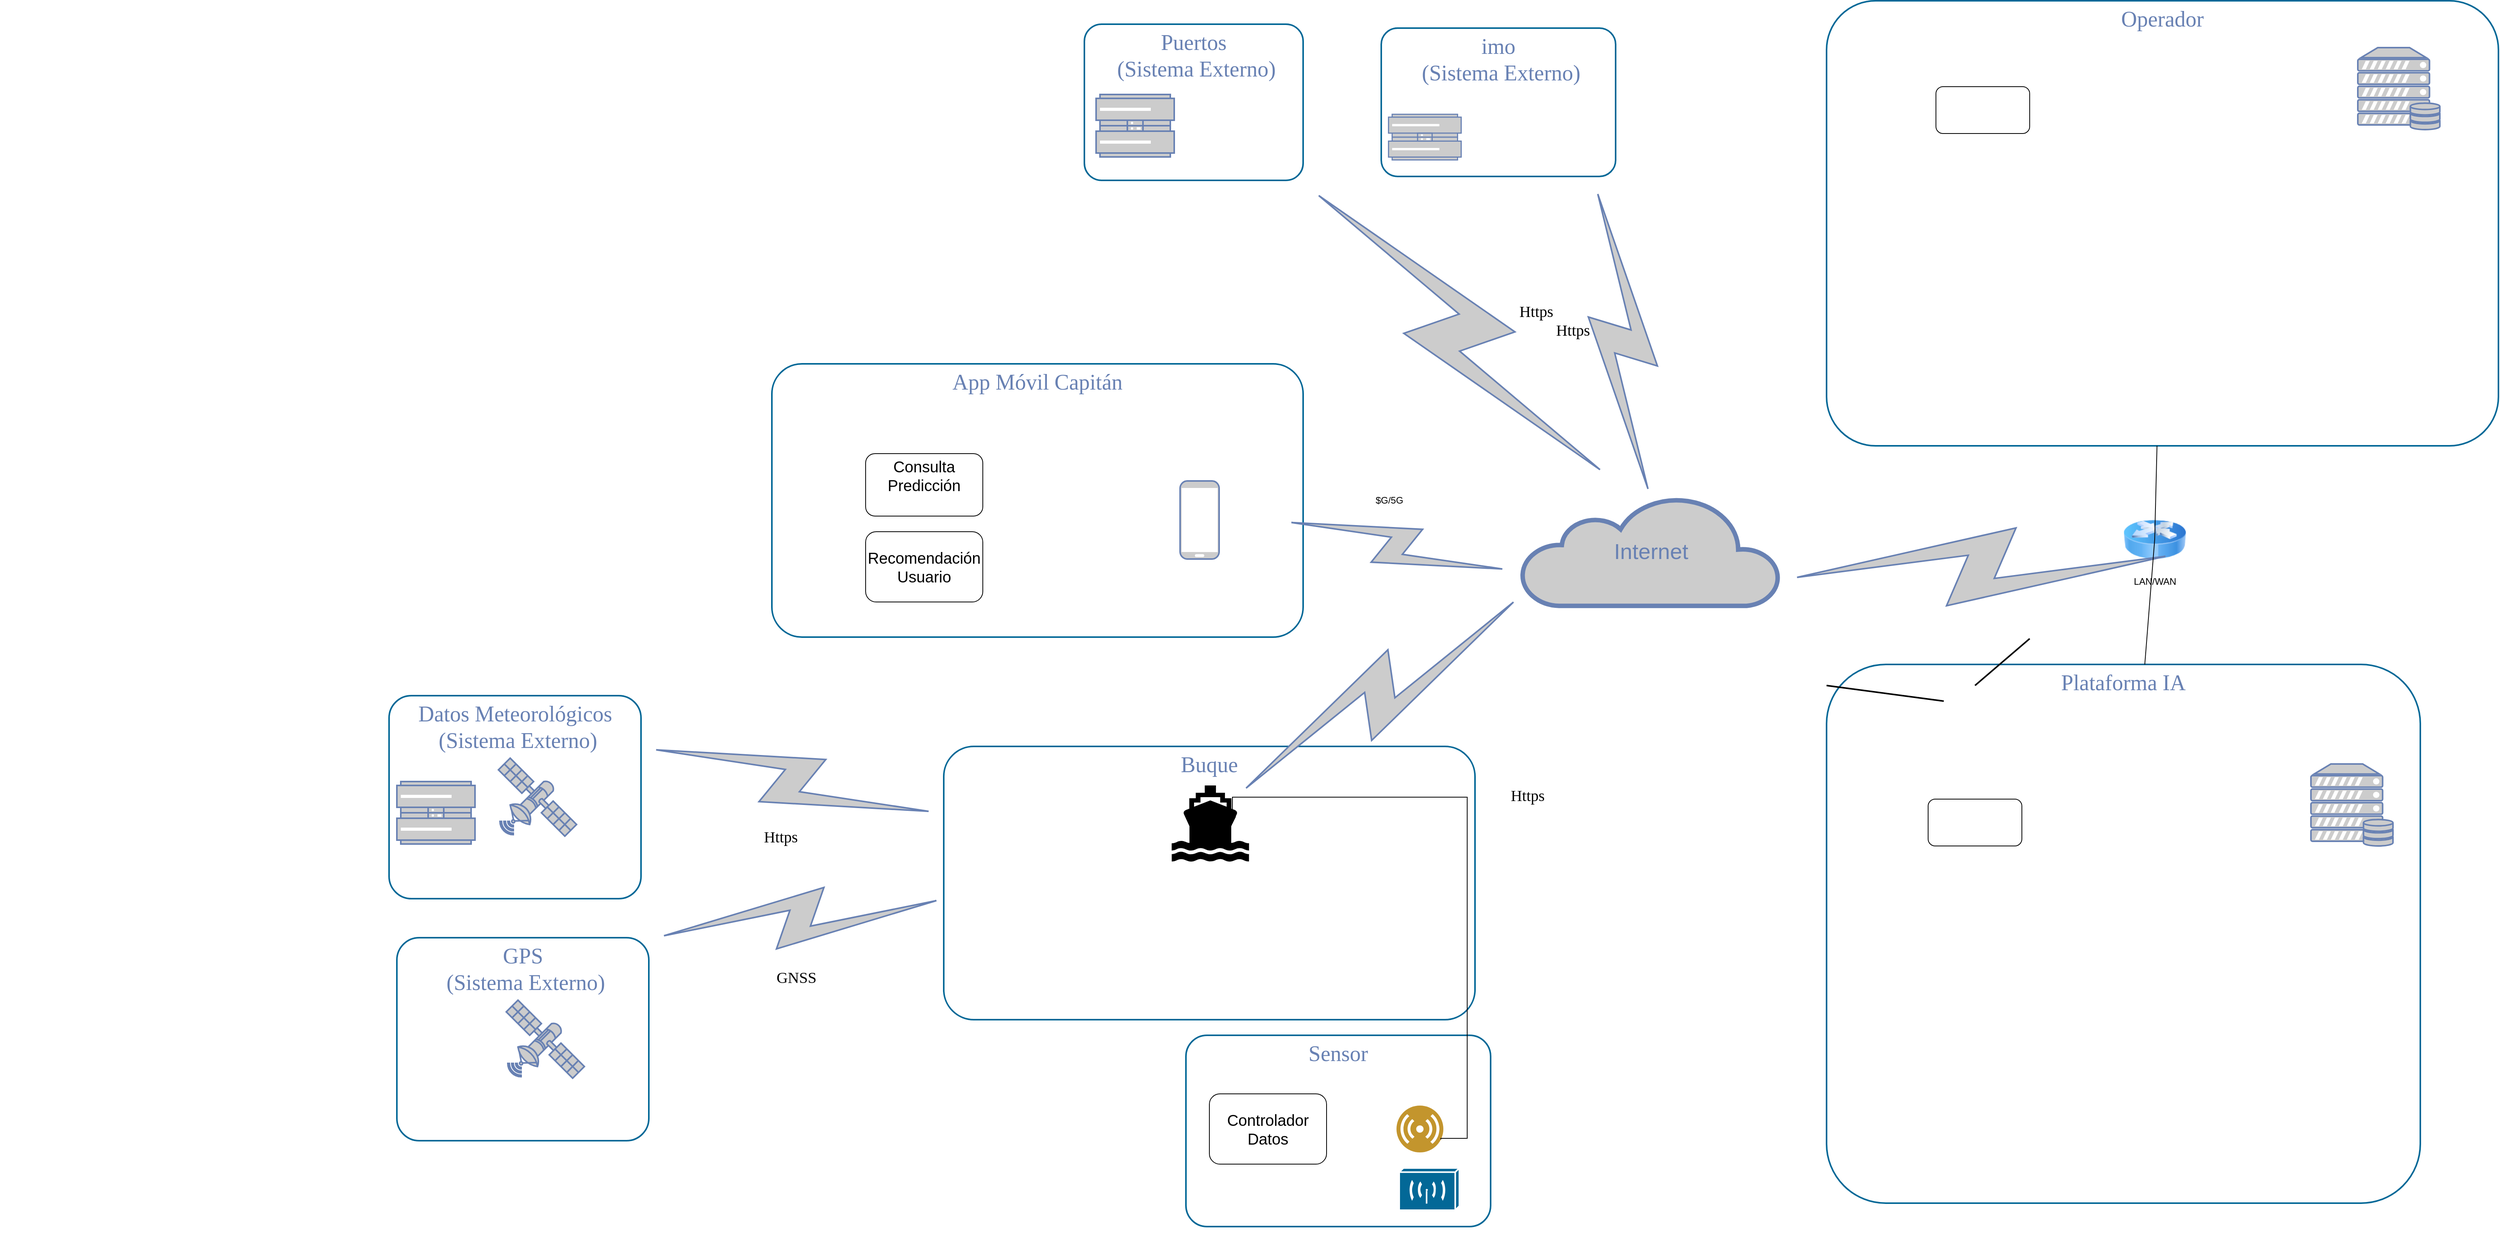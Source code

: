 <mxfile version="24.0.7" type="github">
  <diagram name="Page-1" id="bfe91b75-5d2c-26a0-9c1d-138518896778">
    <mxGraphModel dx="2159" dy="563" grid="1" gridSize="10" guides="1" tooltips="1" connect="1" arrows="1" fold="1" page="1" pageScale="1" pageWidth="1100" pageHeight="850" background="none" math="0" shadow="0">
      <root>
        <mxCell id="0" />
        <mxCell id="1" parent="0" />
        <mxCell id="Q4sWbmhxobL_tQlkTWw1-44" value="Plataforma IA" style="rounded=1;whiteSpace=wrap;html=1;shadow=0;comic=0;strokeColor=#036897;strokeWidth=2;fillColor=none;fontFamily=Verdana;fontSize=28;fontColor=#6881B3;align=center;arcSize=11;verticalAlign=top;" vertex="1" parent="1">
          <mxGeometry x="1400" y="870" width="760" height="690" as="geometry" />
        </mxCell>
        <mxCell id="7c3789c024ecab99-55" style="edgeStyle=none;html=1;labelBackgroundColor=none;endArrow=none;endFill=0;strokeWidth=2;fontFamily=Verdana;fontSize=28;fontColor=#6881B3;" parent="1" target="7c3789c024ecab99-54" edge="1">
          <mxGeometry relative="1" as="geometry">
            <mxPoint x="1660" y="837.0" as="targetPoint" />
            <mxPoint x="1590" y="897" as="sourcePoint" />
          </mxGeometry>
        </mxCell>
        <mxCell id="7c3789c024ecab99-52" style="edgeStyle=none;html=1;labelBackgroundColor=none;endArrow=none;endFill=0;strokeWidth=2;fontFamily=Verdana;fontSize=15;fontColor=#036897;" parent="1" target="7c3789c024ecab99-8" edge="1">
          <mxGeometry relative="1" as="geometry">
            <mxPoint x="1550.0" y="917" as="targetPoint" />
            <mxPoint x="1400" y="897" as="sourcePoint" />
          </mxGeometry>
        </mxCell>
        <mxCell id="7c3789c024ecab99-77" style="edgeStyle=none;html=1;labelBackgroundColor=none;endArrow=none;endFill=0;strokeWidth=2;fontFamily=Verdana;fontSize=28;fontColor=#6881B3;" parent="1" target="7c3789c024ecab99-76" edge="1">
          <mxGeometry relative="1" as="geometry">
            <mxPoint x="1704.862" y="912" as="sourcePoint" />
          </mxGeometry>
        </mxCell>
        <mxCell id="Q4sWbmhxobL_tQlkTWw1-11" value="Buque" style="rounded=1;whiteSpace=wrap;html=1;shadow=0;comic=0;strokeColor=#036897;strokeWidth=2;fillColor=none;fontFamily=Verdana;fontSize=28;fontColor=#6881B3;align=center;arcSize=11;verticalAlign=top;" vertex="1" parent="1">
          <mxGeometry x="270" y="975" width="680" height="350" as="geometry" />
        </mxCell>
        <mxCell id="Q4sWbmhxobL_tQlkTWw1-18" value="Sensor" style="rounded=1;whiteSpace=wrap;html=1;shadow=0;comic=0;strokeColor=#036897;strokeWidth=2;fillColor=none;fontFamily=Verdana;fontSize=28;fontColor=#6881B3;align=center;arcSize=11;verticalAlign=top;" vertex="1" parent="1">
          <mxGeometry x="580" y="1345" width="390" height="245" as="geometry" />
        </mxCell>
        <mxCell id="7c3789c024ecab99-78" value="App Móvil Capitán" style="rounded=1;whiteSpace=wrap;html=1;shadow=0;comic=0;strokeColor=#036897;strokeWidth=2;fillColor=none;fontFamily=Verdana;fontSize=28;fontColor=#6881B3;align=center;arcSize=11;verticalAlign=top;" parent="1" vertex="1">
          <mxGeometry x="50" y="485" width="680" height="350" as="geometry" />
        </mxCell>
        <mxCell id="7c3789c024ecab99-11" value="" style="html=1;fillColor=#CCCCCC;strokeColor=#6881B3;gradientColor=none;gradientDirection=north;strokeWidth=2;shape=mxgraph.networks.comm_link_edge;html=1;labelBackgroundColor=none;endArrow=none;endFill=0;fontFamily=Verdana;fontSize=20;" parent="1" edge="1">
          <mxGeometry width="100" height="100" relative="1" as="geometry">
            <mxPoint x="1000" y="751" as="sourcePoint" />
            <mxPoint x="700" y="685" as="targetPoint" />
          </mxGeometry>
        </mxCell>
        <mxCell id="7c3789c024ecab99-12" value="" style="fontColor=#0066CC;verticalAlign=top;verticalLabelPosition=bottom;labelPosition=center;align=center;html=1;fillColor=#CCCCCC;strokeColor=#6881B3;gradientColor=none;gradientDirection=north;strokeWidth=2;shape=mxgraph.networks.mobile;rounded=0;shadow=0;comic=0;" parent="1" vertex="1">
          <mxGeometry x="572.5" y="635" width="50" height="100" as="geometry" />
        </mxCell>
        <mxCell id="7c3789c024ecab99-53" value="Internet" style="html=1;fillColor=#CCCCCC;strokeColor=#6881B3;gradientColor=none;gradientDirection=north;strokeWidth=2;shape=mxgraph.networks.cloud;fontColor=#6881B3;rounded=0;shadow=0;comic=0;align=center;fontSize=28;" parent="1" vertex="1">
          <mxGeometry x="1010" y="655" width="330" height="140" as="geometry" />
        </mxCell>
        <mxCell id="7c3789c024ecab99-58" value="" style="fontColor=#0066CC;verticalAlign=top;verticalLabelPosition=bottom;labelPosition=center;align=center;html=1;fillColor=#CCCCCC;strokeColor=#6881B3;gradientColor=none;gradientDirection=north;strokeWidth=2;shape=mxgraph.networks.server_storage;rounded=0;shadow=0;comic=0;" parent="1" vertex="1">
          <mxGeometry x="2080" y="80" width="105" height="105" as="geometry" />
        </mxCell>
        <mxCell id="Q4sWbmhxobL_tQlkTWw1-6" value="$G/5G" style="text;html=1;align=center;verticalAlign=middle;resizable=0;points=[];autosize=1;strokeColor=none;fillColor=none;" vertex="1" parent="1">
          <mxGeometry x="810" y="645" width="60" height="30" as="geometry" />
        </mxCell>
        <mxCell id="Q4sWbmhxobL_tQlkTWw1-7" value="&lt;div style=&quot;font-size: 20px;&quot;&gt;&lt;font style=&quot;font-size: 20px;&quot;&gt;Consulta Predicción&lt;/font&gt;&lt;/div&gt;&lt;div style=&quot;font-size: 20px;&quot;&gt;&lt;font style=&quot;font-size: 20px;&quot;&gt;&lt;br&gt;&lt;/font&gt;&lt;/div&gt;" style="rounded=1;whiteSpace=wrap;html=1;" vertex="1" parent="1">
          <mxGeometry x="170" y="600" width="150" height="80" as="geometry" />
        </mxCell>
        <mxCell id="Q4sWbmhxobL_tQlkTWw1-9" value="" style="shape=mxgraph.signs.transportation.ship_2;html=1;pointerEvents=1;fillColor=#000000;strokeColor=none;verticalLabelPosition=bottom;verticalAlign=top;align=center;" vertex="1" parent="1">
          <mxGeometry x="561.75" y="1025" width="99" height="98" as="geometry" />
        </mxCell>
        <mxCell id="Q4sWbmhxobL_tQlkTWw1-10" value="Https" style="html=1;fillColor=#CCCCCC;strokeColor=#6881B3;gradientColor=none;gradientDirection=north;strokeWidth=2;shape=mxgraph.networks.comm_link_edge;html=1;labelBackgroundColor=none;endArrow=none;endFill=0;fontFamily=Verdana;fontSize=20;entryX=0.77;entryY=0.17;entryDx=0;entryDy=0;entryPerimeter=0;exitX=0.025;exitY=0.871;exitDx=0;exitDy=0;exitPerimeter=0;" edge="1" parent="1" source="7c3789c024ecab99-53" target="Q4sWbmhxobL_tQlkTWw1-9">
          <mxGeometry x="-0.42" y="-73" width="100" height="100" relative="1" as="geometry">
            <mxPoint x="1110" y="1021" as="sourcePoint" />
            <mxPoint x="880" y="1074" as="targetPoint" />
            <Array as="points">
              <mxPoint x="1120" y="1135" />
            </Array>
            <mxPoint y="-1" as="offset" />
          </mxGeometry>
        </mxCell>
        <mxCell id="Q4sWbmhxobL_tQlkTWw1-12" value="" style="image;aspect=fixed;perimeter=ellipsePerimeter;html=1;align=center;shadow=0;dashed=0;fontColor=#4277BB;labelBackgroundColor=default;fontSize=12;spacingTop=3;image=img/lib/ibm/users/sensor.svg;" vertex="1" parent="1">
          <mxGeometry x="849.5" y="1435" width="60" height="60" as="geometry" />
        </mxCell>
        <mxCell id="Q4sWbmhxobL_tQlkTWw1-21" style="edgeStyle=orthogonalEdgeStyle;rounded=0;orthogonalLoop=1;jettySize=auto;html=1;exitX=1;exitY=0.75;exitDx=0;exitDy=0;entryX=0.785;entryY=0.5;entryDx=0;entryDy=0;entryPerimeter=0;" edge="1" parent="1" source="Q4sWbmhxobL_tQlkTWw1-12" target="Q4sWbmhxobL_tQlkTWw1-9">
          <mxGeometry relative="1" as="geometry">
            <mxPoint x="950" y="1310" as="targetPoint" />
            <Array as="points">
              <mxPoint x="940" y="1477" />
              <mxPoint x="940" y="1040" />
              <mxPoint x="640" y="1040" />
            </Array>
          </mxGeometry>
        </mxCell>
        <mxCell id="Q4sWbmhxobL_tQlkTWw1-30" value="" style="group" vertex="1" connectable="0" parent="1">
          <mxGeometry x="-430" y="1220" width="322.5" height="260" as="geometry" />
        </mxCell>
        <mxCell id="Q4sWbmhxobL_tQlkTWw1-31" value="&lt;div&gt;GPS&lt;/div&gt;&lt;div&gt;&amp;nbsp;(Sistema Externo)&lt;/div&gt;" style="rounded=1;whiteSpace=wrap;html=1;shadow=0;comic=0;strokeColor=#036897;strokeWidth=2;fillColor=none;fontFamily=Verdana;fontSize=28;fontColor=#6881B3;align=center;arcSize=11;verticalAlign=top;" vertex="1" parent="Q4sWbmhxobL_tQlkTWw1-30">
          <mxGeometry width="322.5" height="260" as="geometry" />
        </mxCell>
        <mxCell id="Q4sWbmhxobL_tQlkTWw1-32" value="" style="fontColor=#0066CC;verticalAlign=top;verticalLabelPosition=bottom;labelPosition=center;align=center;html=1;outlineConnect=0;fillColor=#CCCCCC;strokeColor=#6881B3;gradientColor=none;gradientDirection=north;strokeWidth=2;shape=mxgraph.networks.satellite;" vertex="1" parent="Q4sWbmhxobL_tQlkTWw1-30">
          <mxGeometry x="140" y="80" width="100" height="100" as="geometry" />
        </mxCell>
        <mxCell id="Q4sWbmhxobL_tQlkTWw1-33" value="GNSS" style="html=1;fillColor=#CCCCCC;strokeColor=#6881B3;gradientColor=none;gradientDirection=north;strokeWidth=2;shape=mxgraph.networks.comm_link_edge;html=1;labelBackgroundColor=none;endArrow=none;endFill=0;fontFamily=Verdana;fontSize=20;entryX=1;entryY=0;entryDx=0;entryDy=0;" edge="1" parent="1" target="Q4sWbmhxobL_tQlkTWw1-31">
          <mxGeometry x="0.808" width="100" height="100" relative="1" as="geometry">
            <mxPoint x="280" y="1170" as="sourcePoint" />
            <mxPoint x="1060" y="1525" as="targetPoint" />
            <Array as="points">
              <mxPoint x="1040" y="1525" />
            </Array>
            <mxPoint as="offset" />
          </mxGeometry>
        </mxCell>
        <mxCell id="Q4sWbmhxobL_tQlkTWw1-41" value="" style="shape=mxgraph.cisco.wireless.wireless_transport;html=1;pointerEvents=1;dashed=0;fillColor=#036897;strokeColor=#ffffff;strokeWidth=2;verticalLabelPosition=bottom;verticalAlign=top;align=center;outlineConnect=0;" vertex="1" parent="1">
          <mxGeometry x="853" y="1515" width="77" height="54" as="geometry" />
        </mxCell>
        <mxCell id="Q4sWbmhxobL_tQlkTWw1-46" value="Operador" style="rounded=1;whiteSpace=wrap;html=1;shadow=0;comic=0;strokeColor=#036897;strokeWidth=2;fillColor=none;fontFamily=Verdana;fontSize=28;fontColor=#6881B3;align=center;arcSize=11;verticalAlign=top;" vertex="1" parent="1">
          <mxGeometry x="1400" y="20" width="860" height="570" as="geometry" />
        </mxCell>
        <mxCell id="Q4sWbmhxobL_tQlkTWw1-49" value="" style="group" vertex="1" connectable="0" parent="1">
          <mxGeometry x="-830" y="910" width="712.5" height="260" as="geometry" />
        </mxCell>
        <mxCell id="Q4sWbmhxobL_tQlkTWw1-29" value="" style="group" vertex="1" connectable="0" parent="Q4sWbmhxobL_tQlkTWw1-49">
          <mxGeometry x="390" width="322.5" height="260" as="geometry" />
        </mxCell>
        <mxCell id="Q4sWbmhxobL_tQlkTWw1-25" value="" style="fontColor=#0066CC;verticalAlign=top;verticalLabelPosition=bottom;labelPosition=center;align=center;html=1;outlineConnect=0;fillColor=#CCCCCC;strokeColor=#6881B3;gradientColor=none;gradientDirection=north;strokeWidth=2;shape=mxgraph.networks.satellite;" vertex="1" parent="Q4sWbmhxobL_tQlkTWw1-29">
          <mxGeometry x="140" y="80" width="100" height="100" as="geometry" />
        </mxCell>
        <mxCell id="Q4sWbmhxobL_tQlkTWw1-65" value="" style="group" vertex="1" connectable="0" parent="Q4sWbmhxobL_tQlkTWw1-29">
          <mxGeometry width="322.5" height="260" as="geometry" />
        </mxCell>
        <mxCell id="Q4sWbmhxobL_tQlkTWw1-24" value="&lt;div&gt;Datos Meteorológicos&lt;/div&gt;&lt;div&gt;&amp;nbsp;(Sistema Externo)&lt;/div&gt;" style="rounded=1;whiteSpace=wrap;html=1;shadow=0;comic=0;strokeColor=#036897;strokeWidth=2;fillColor=none;fontFamily=Verdana;fontSize=28;fontColor=#6881B3;align=center;arcSize=11;verticalAlign=top;" vertex="1" parent="Q4sWbmhxobL_tQlkTWw1-65">
          <mxGeometry width="322.5" height="260" as="geometry" />
        </mxCell>
        <mxCell id="Q4sWbmhxobL_tQlkTWw1-28" value="" style="fontColor=#0066CC;verticalAlign=top;verticalLabelPosition=bottom;labelPosition=center;align=center;html=1;outlineConnect=0;fillColor=#CCCCCC;strokeColor=#6881B3;gradientColor=none;gradientDirection=north;strokeWidth=2;shape=mxgraph.networks.mainframe;direction=south;" vertex="1" parent="Q4sWbmhxobL_tQlkTWw1-65">
          <mxGeometry x="10" y="110" width="100" height="80" as="geometry" />
        </mxCell>
        <mxCell id="Q4sWbmhxobL_tQlkTWw1-43" value="Https" style="html=1;fillColor=#CCCCCC;strokeColor=#6881B3;gradientColor=none;gradientDirection=north;strokeWidth=2;shape=mxgraph.networks.comm_link_edge;html=1;labelBackgroundColor=none;endArrow=none;endFill=0;fontFamily=Verdana;fontSize=20;exitX=1;exitY=0.25;exitDx=0;exitDy=0;entryX=0;entryY=0.25;entryDx=0;entryDy=0;" edge="1" parent="1" source="Q4sWbmhxobL_tQlkTWw1-24" target="Q4sWbmhxobL_tQlkTWw1-11">
          <mxGeometry x="0.478" y="18" width="100" height="100" relative="1" as="geometry">
            <mxPoint x="-224" y="840" as="sourcePoint" />
            <mxPoint x="-510" y="1119" as="targetPoint" />
            <Array as="points">
              <mxPoint x="-270" y="1180" />
            </Array>
            <mxPoint x="1" as="offset" />
          </mxGeometry>
        </mxCell>
        <mxCell id="Q4sWbmhxobL_tQlkTWw1-54" style="edgeStyle=orthogonalEdgeStyle;rounded=0;orthogonalLoop=1;jettySize=auto;html=1;exitX=0.5;exitY=1;exitDx=0;exitDy=0;" edge="1" parent="1" source="Q4sWbmhxobL_tQlkTWw1-18" target="Q4sWbmhxobL_tQlkTWw1-18">
          <mxGeometry relative="1" as="geometry" />
        </mxCell>
        <mxCell id="Q4sWbmhxobL_tQlkTWw1-59" value="LAN/WAN" style="image;html=1;image=img/lib/clip_art/networking/Router_Icon_128x128.png" vertex="1" parent="1">
          <mxGeometry x="1780" y="670" width="80" height="80" as="geometry" />
        </mxCell>
        <mxCell id="Q4sWbmhxobL_tQlkTWw1-60" value="" style="html=1;fillColor=#CCCCCC;strokeColor=#6881B3;gradientColor=none;gradientDirection=north;strokeWidth=2;shape=mxgraph.networks.comm_link_edge;html=1;labelBackgroundColor=none;endArrow=none;endFill=0;fontFamily=Verdana;fontSize=20;entryX=1;entryY=0.75;entryDx=0;entryDy=0;exitX=0.988;exitY=0.75;exitDx=0;exitDy=0;exitPerimeter=0;" edge="1" parent="1" source="7c3789c024ecab99-53" target="Q4sWbmhxobL_tQlkTWw1-59">
          <mxGeometry width="100" height="100" relative="1" as="geometry">
            <mxPoint x="1010" y="761" as="sourcePoint" />
            <mxPoint x="710" y="695" as="targetPoint" />
            <Array as="points">
              <mxPoint x="1570" y="620" />
            </Array>
          </mxGeometry>
        </mxCell>
        <mxCell id="Q4sWbmhxobL_tQlkTWw1-62" value="" style="endArrow=none;html=1;rounded=0;" edge="1" parent="1" source="Q4sWbmhxobL_tQlkTWw1-44">
          <mxGeometry width="50" height="50" relative="1" as="geometry">
            <mxPoint x="1820" y="790" as="sourcePoint" />
            <mxPoint x="1820" y="710" as="targetPoint" />
          </mxGeometry>
        </mxCell>
        <mxCell id="Q4sWbmhxobL_tQlkTWw1-64" value="" style="endArrow=none;html=1;rounded=0;" edge="1" parent="1" target="Q4sWbmhxobL_tQlkTWw1-46">
          <mxGeometry width="50" height="50" relative="1" as="geometry">
            <mxPoint x="1820" y="710" as="sourcePoint" />
            <mxPoint x="1920" y="620" as="targetPoint" />
          </mxGeometry>
        </mxCell>
        <mxCell id="Q4sWbmhxobL_tQlkTWw1-66" value="" style="group" vertex="1" connectable="0" parent="1">
          <mxGeometry x="830" y="55" width="300" height="190" as="geometry" />
        </mxCell>
        <mxCell id="Q4sWbmhxobL_tQlkTWw1-67" value="&lt;div&gt;imo&lt;/div&gt;&lt;div&gt;&amp;nbsp;(Sistema Externo)&lt;/div&gt;" style="rounded=1;whiteSpace=wrap;html=1;shadow=0;comic=0;strokeColor=#036897;strokeWidth=2;fillColor=none;fontFamily=Verdana;fontSize=28;fontColor=#6881B3;align=center;arcSize=11;verticalAlign=top;" vertex="1" parent="Q4sWbmhxobL_tQlkTWw1-66">
          <mxGeometry width="300" height="190" as="geometry" />
        </mxCell>
        <mxCell id="Q4sWbmhxobL_tQlkTWw1-68" value="" style="fontColor=#0066CC;verticalAlign=top;verticalLabelPosition=bottom;labelPosition=center;align=center;html=1;outlineConnect=0;fillColor=#CCCCCC;strokeColor=#6881B3;gradientColor=none;gradientDirection=north;strokeWidth=2;shape=mxgraph.networks.mainframe;direction=south;" vertex="1" parent="Q4sWbmhxobL_tQlkTWw1-66">
          <mxGeometry x="9.302" y="110.385" width="93.023" height="58.462" as="geometry" />
        </mxCell>
        <mxCell id="Q4sWbmhxobL_tQlkTWw1-69" value="Https" style="html=1;fillColor=#CCCCCC;strokeColor=#6881B3;gradientColor=none;gradientDirection=north;strokeWidth=2;shape=mxgraph.networks.comm_link_edge;html=1;labelBackgroundColor=none;endArrow=none;endFill=0;fontFamily=Verdana;fontSize=20;exitX=0.912;exitY=1.008;exitDx=0;exitDy=0;entryX=0.5;entryY=0.08;entryDx=0;entryDy=0;entryPerimeter=0;exitPerimeter=0;" edge="1" parent="1" source="Q4sWbmhxobL_tQlkTWw1-67" target="7c3789c024ecab99-53">
          <mxGeometry x="0.97" y="238" width="100" height="100" relative="1" as="geometry">
            <mxPoint x="232.5" y="87.5" as="sourcePoint" />
            <mxPoint x="435.8" y="483.3" as="targetPoint" />
            <Array as="points">
              <mxPoint x="-920" y="987.5" />
            </Array>
            <mxPoint x="-1" as="offset" />
          </mxGeometry>
        </mxCell>
        <mxCell id="Q4sWbmhxobL_tQlkTWw1-73" value="&lt;div&gt;Puertos&lt;br&gt;&lt;/div&gt;&lt;div&gt;&amp;nbsp;(Sistema Externo)&lt;/div&gt;" style="rounded=1;whiteSpace=wrap;html=1;shadow=0;comic=0;strokeColor=#036897;strokeWidth=2;fillColor=none;fontFamily=Verdana;fontSize=28;fontColor=#6881B3;align=center;arcSize=11;verticalAlign=top;" vertex="1" parent="1">
          <mxGeometry x="450" y="50" width="280" height="200" as="geometry" />
        </mxCell>
        <mxCell id="Q4sWbmhxobL_tQlkTWw1-74" value="Https" style="html=1;fillColor=#CCCCCC;strokeColor=#6881B3;gradientColor=none;gradientDirection=north;strokeWidth=2;shape=mxgraph.networks.comm_link_edge;html=1;labelBackgroundColor=none;endArrow=none;endFill=0;fontFamily=Verdana;fontSize=20;exitX=1;exitY=1;exitDx=0;exitDy=0;" edge="1" parent="1" source="Q4sWbmhxobL_tQlkTWw1-73">
          <mxGeometry x="0.97" y="238" width="100" height="100" relative="1" as="geometry">
            <mxPoint x="884" y="329.5" as="sourcePoint" />
            <mxPoint x="1130" y="640" as="targetPoint" />
            <Array as="points">
              <mxPoint x="-900" y="1025" />
            </Array>
            <mxPoint x="-1" as="offset" />
          </mxGeometry>
        </mxCell>
        <mxCell id="Q4sWbmhxobL_tQlkTWw1-75" value="" style="fontColor=#0066CC;verticalAlign=top;verticalLabelPosition=bottom;labelPosition=center;align=center;html=1;outlineConnect=0;fillColor=#CCCCCC;strokeColor=#6881B3;gradientColor=none;gradientDirection=north;strokeWidth=2;shape=mxgraph.networks.mainframe;direction=south;" vertex="1" parent="1">
          <mxGeometry x="465" y="140" width="100" height="80" as="geometry" />
        </mxCell>
        <mxCell id="Q4sWbmhxobL_tQlkTWw1-77" value="" style="rounded=1;whiteSpace=wrap;html=1;" vertex="1" parent="1">
          <mxGeometry x="1540" y="130" width="120" height="60" as="geometry" />
        </mxCell>
        <mxCell id="Q4sWbmhxobL_tQlkTWw1-79" value="" style="fontColor=#0066CC;verticalAlign=top;verticalLabelPosition=bottom;labelPosition=center;align=center;html=1;fillColor=#CCCCCC;strokeColor=#6881B3;gradientColor=none;gradientDirection=north;strokeWidth=2;shape=mxgraph.networks.server_storage;rounded=0;shadow=0;comic=0;" vertex="1" parent="1">
          <mxGeometry x="2020" y="997.5" width="105" height="105" as="geometry" />
        </mxCell>
        <mxCell id="Q4sWbmhxobL_tQlkTWw1-83" value="" style="rounded=1;whiteSpace=wrap;html=1;" vertex="1" parent="1">
          <mxGeometry x="1530" y="1042.5" width="120" height="60" as="geometry" />
        </mxCell>
        <mxCell id="Q4sWbmhxobL_tQlkTWw1-84" value="&lt;div style=&quot;font-size: 20px;&quot;&gt;&lt;font style=&quot;font-size: 20px;&quot;&gt;Recomendación&lt;/font&gt;&lt;/div&gt;&lt;div style=&quot;font-size: 20px;&quot;&gt;&lt;font style=&quot;font-size: 20px;&quot;&gt;Usuario&lt;/font&gt;&lt;br&gt;&lt;/div&gt;" style="rounded=1;whiteSpace=wrap;html=1;" vertex="1" parent="1">
          <mxGeometry x="170" y="700" width="150" height="90" as="geometry" />
        </mxCell>
        <mxCell id="Q4sWbmhxobL_tQlkTWw1-85" value="&lt;div style=&quot;font-size: 20px;&quot;&gt;&lt;font style=&quot;font-size: 20px;&quot;&gt;Controlador&lt;/font&gt;&lt;/div&gt;&lt;div style=&quot;font-size: 20px;&quot;&gt;&lt;font style=&quot;font-size: 20px;&quot;&gt;&lt;font style=&quot;font-size: 20px;&quot;&gt;Datos&lt;/font&gt;&lt;br&gt;&lt;/font&gt;&lt;/div&gt;" style="rounded=1;whiteSpace=wrap;html=1;" vertex="1" parent="1">
          <mxGeometry x="610" y="1420" width="150" height="90" as="geometry" />
        </mxCell>
      </root>
    </mxGraphModel>
  </diagram>
</mxfile>
